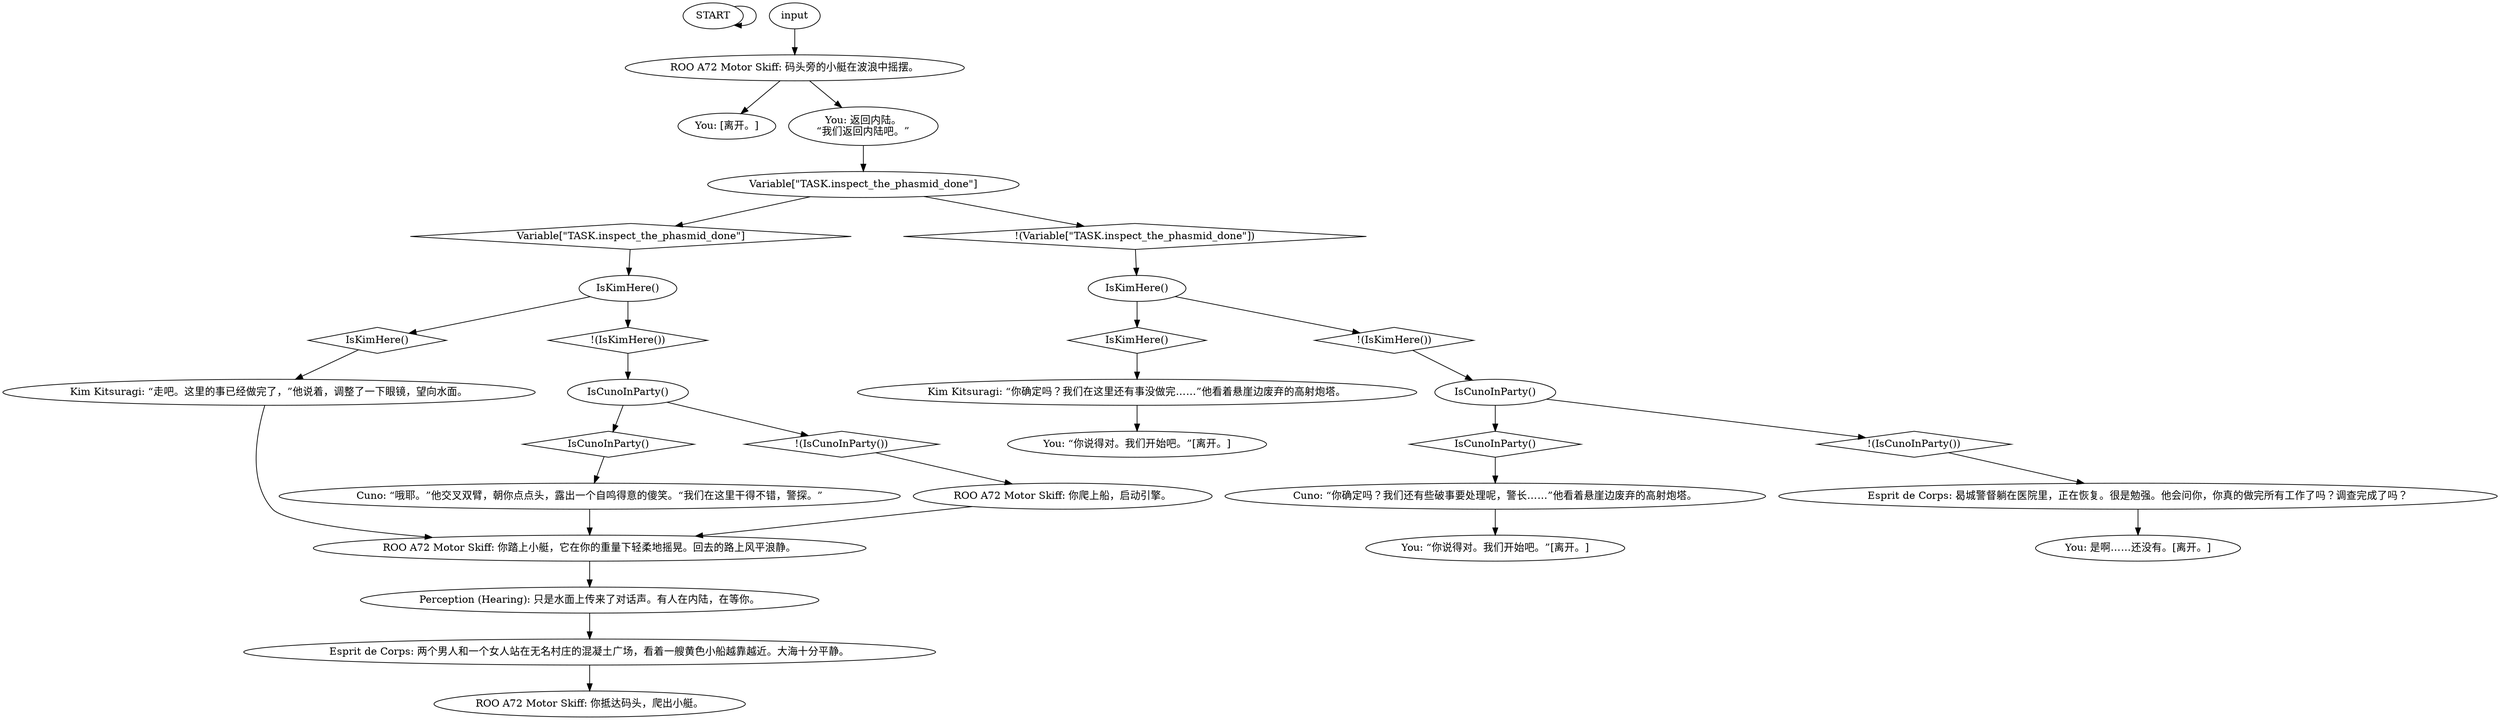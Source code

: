 # SEAFORT / BOAT
# You're gonna need to boat yourself back somehow after everything is done.
# ==================================================
digraph G {
	  0 [label="START"];
	  1 [label="input"];
	  2 [label="You: “你说得对。我们开始吧。”[离开。]"];
	  3 [label="ROO A72 Motor Skiff: 你爬上船，启动引擎。"];
	  4 [label="Cuno: “你确定吗？我们还有些破事要处理呢，警长……”他看着悬崖边废弃的高射炮塔。"];
	  5 [label="IsCunoInParty()"];
	  6 [label="IsCunoInParty()", shape=diamond];
	  7 [label="!(IsCunoInParty())", shape=diamond];
	  8 [label="You: “你说得对。我们开始吧。”[离开。]"];
	  9 [label="ROO A72 Motor Skiff: 码头旁的小艇在波浪中摇摆。"];
	  10 [label="Kim Kitsuragi: “你确定吗？我们在这里还有事没做完……”他看着悬崖边废弃的高射炮塔。"];
	  11 [label="You: [离开。]"];
	  12 [label="You: 返回内陆。\n“我们返回内陆吧。”"];
	  13 [label="ROO A72 Motor Skiff: 你踏上小艇，它在你的重量下轻柔地摇晃。回去的路上风平浪静。"];
	  14 [label="Kim Kitsuragi: “走吧。这里的事已经做完了，”他说着，调整了一下眼镜，望向水面。"];
	  15 [label="IsKimHere()"];
	  16 [label="IsKimHere()", shape=diamond];
	  17 [label="!(IsKimHere())", shape=diamond];
	  18 [label="Cuno: “哦耶。”他交叉双臂，朝你点点头，露出一个自鸣得意的傻笑。“我们在这里干得不错，警探。”"];
	  19 [label="Esprit de Corps: 曷城警督躺在医院里，正在恢复。很是勉强。他会问你，你真的做完所有工作了吗？调查完成了吗？"];
	  20 [label="You: 是啊……还没有。[离开。]"];
	  21 [label="ROO A72 Motor Skiff: 你抵达码头，爬出小艇。"];
	  22 [label="Esprit de Corps: 两个男人和一个女人站在无名村庄的混凝土广场，看着一艘黄色小船越靠越近。大海十分平静。"];
	  23 [label="IsKimHere()"];
	  24 [label="IsKimHere()", shape=diamond];
	  25 [label="!(IsKimHere())", shape=diamond];
	  26 [label="Perception (Hearing): 只是水面上传来了对话声。有人在内陆，在等你。"];
	  27 [label="Variable[\"TASK.inspect_the_phasmid_done\"]"];
	  28 [label="Variable[\"TASK.inspect_the_phasmid_done\"]", shape=diamond];
	  29 [label="!(Variable[\"TASK.inspect_the_phasmid_done\"])", shape=diamond];
	  30 [label="IsCunoInParty()"];
	  31 [label="IsCunoInParty()", shape=diamond];
	  32 [label="!(IsCunoInParty())", shape=diamond];
	  0 -> 0
	  1 -> 9
	  3 -> 13
	  4 -> 2
	  5 -> 6
	  5 -> 7
	  6 -> 4
	  7 -> 19
	  9 -> 11
	  9 -> 12
	  10 -> 8
	  12 -> 27
	  13 -> 26
	  14 -> 13
	  15 -> 16
	  15 -> 17
	  16 -> 10
	  17 -> 5
	  18 -> 13
	  19 -> 20
	  22 -> 21
	  23 -> 24
	  23 -> 25
	  24 -> 14
	  25 -> 30
	  26 -> 22
	  27 -> 28
	  27 -> 29
	  28 -> 23
	  29 -> 15
	  30 -> 32
	  30 -> 31
	  31 -> 18
	  32 -> 3
}

